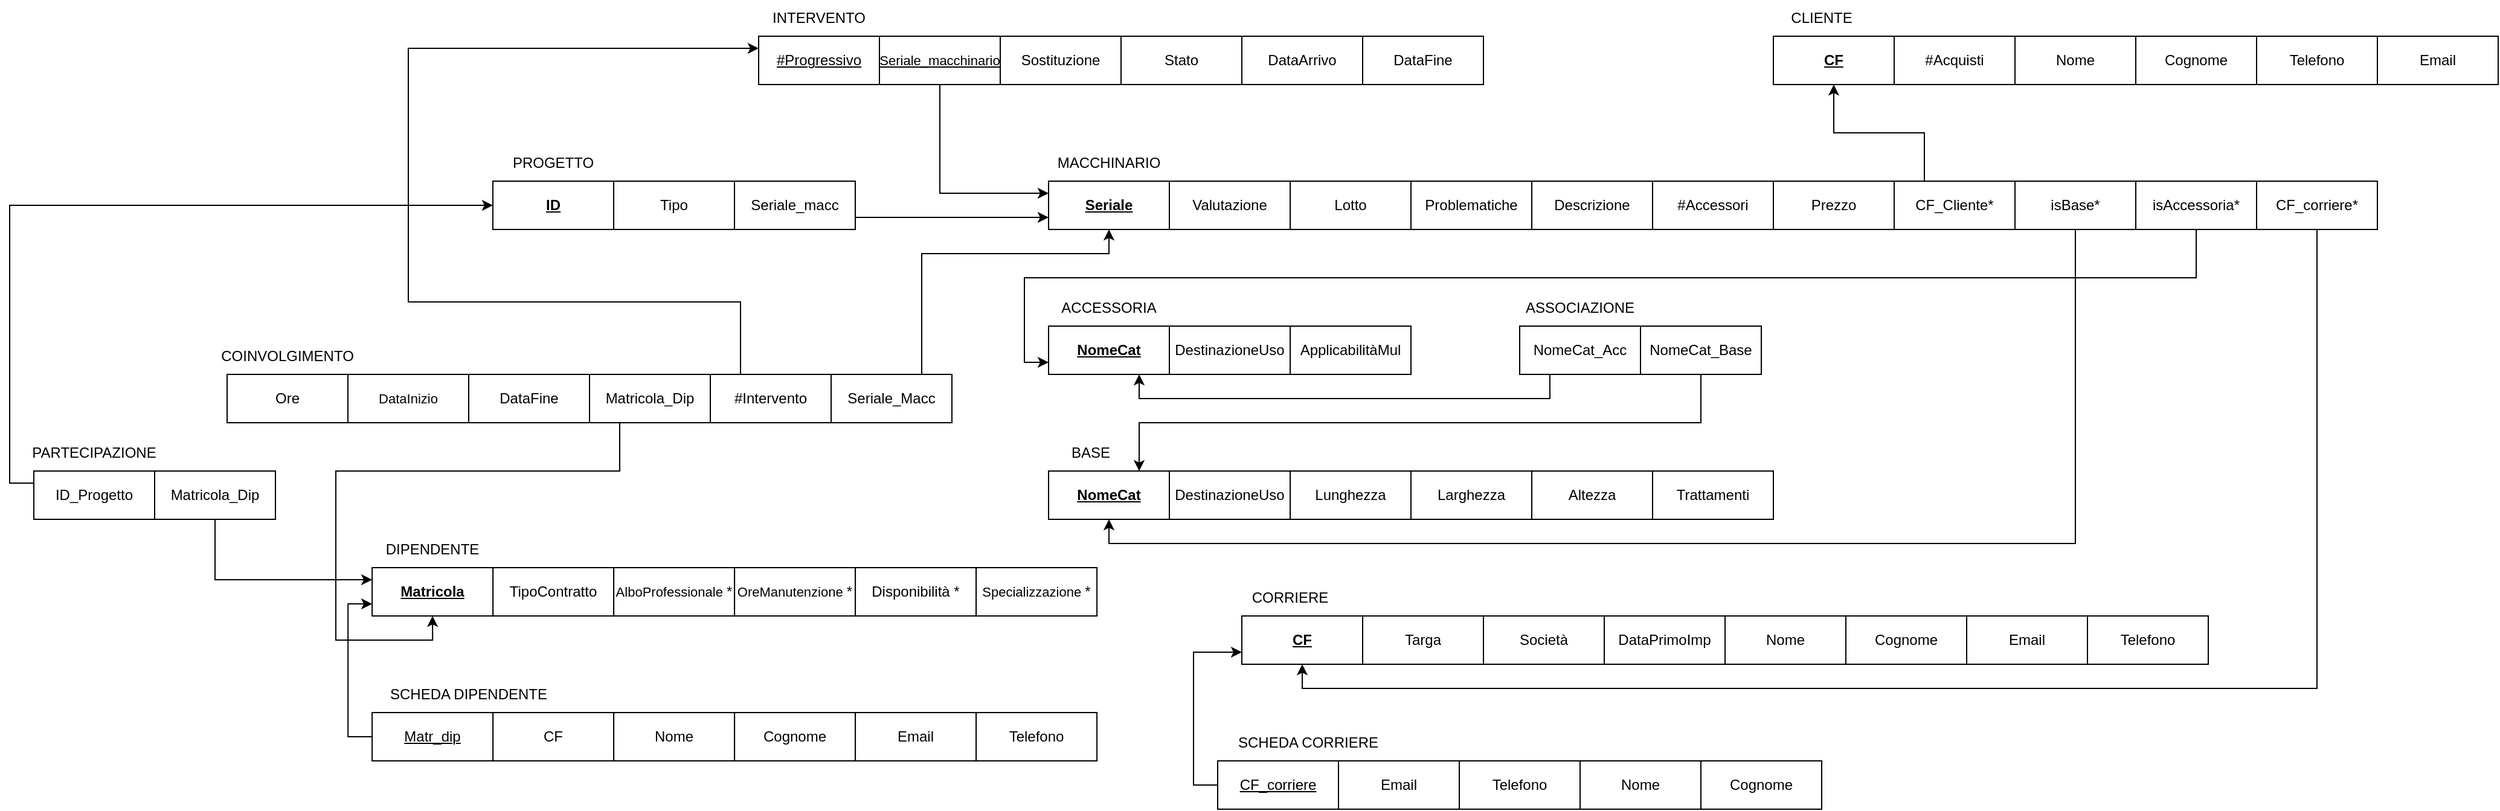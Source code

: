 <mxfile version="15.9.1" type="github">
  <diagram id="WpugDyYvn8EeGp7OIS5a" name="Page-1">
    <mxGraphModel dx="3074" dy="1061" grid="1" gridSize="10" guides="1" tooltips="1" connect="1" arrows="1" fold="1" page="1" pageScale="1" pageWidth="827" pageHeight="1169" math="0" shadow="0">
      <root>
        <mxCell id="0" />
        <mxCell id="1" parent="0" />
        <mxCell id="ZD2GbBzJbw6rys_hTAOi-2" value="Valutazione" style="whiteSpace=wrap;html=1;align=center;" vertex="1" parent="1">
          <mxGeometry x="180" y="200" width="100" height="40" as="geometry" />
        </mxCell>
        <mxCell id="ZD2GbBzJbw6rys_hTAOi-3" value="&lt;u&gt;&lt;b&gt;Seriale&lt;/b&gt;&lt;/u&gt;" style="whiteSpace=wrap;html=1;align=center;" vertex="1" parent="1">
          <mxGeometry x="80" y="200" width="100" height="40" as="geometry" />
        </mxCell>
        <mxCell id="ZD2GbBzJbw6rys_hTAOi-4" value="MACCHINARIO" style="text;html=1;strokeColor=none;fillColor=none;align=center;verticalAlign=middle;whiteSpace=wrap;rounded=0;" vertex="1" parent="1">
          <mxGeometry x="100" y="170" width="60" height="30" as="geometry" />
        </mxCell>
        <mxCell id="ZD2GbBzJbw6rys_hTAOi-5" value="Lotto" style="whiteSpace=wrap;html=1;align=center;" vertex="1" parent="1">
          <mxGeometry x="280" y="200" width="100" height="40" as="geometry" />
        </mxCell>
        <mxCell id="ZD2GbBzJbw6rys_hTAOi-6" value="Problematiche&lt;span style=&quot;color: rgba(0 , 0 , 0 , 0) ; font-family: monospace ; font-size: 0px&quot;&gt;%3CmxGraphModel%3E%3Croot%3E%3CmxCell%20id%3D%220%22%2F%3E%3CmxCell%20id%3D%221%22%20parent%3D%220%22%2F%3E%3CmxCell%20id%3D%222%22%20value%3D%22Entity%22%20style%3D%22whiteSpace%3Dwrap%3Bhtml%3D1%3Balign%3Dcenter%3B%22%20vertex%3D%221%22%20parent%3D%221%22%3E%3CmxGeometry%20x%3D%22320%22%20y%3D%22290%22%20width%3D%22100%22%20height%3D%2240%22%20as%3D%22geometry%22%2F%3E%3C%2FmxCell%3E%3C%2Froot%3E%3C%2FmxGraphModel%3E&lt;/span&gt;" style="whiteSpace=wrap;html=1;align=center;" vertex="1" parent="1">
          <mxGeometry x="380" y="200" width="100" height="40" as="geometry" />
        </mxCell>
        <mxCell id="ZD2GbBzJbw6rys_hTAOi-7" value="Descrizione" style="whiteSpace=wrap;html=1;align=center;" vertex="1" parent="1">
          <mxGeometry x="480" y="200" width="100" height="40" as="geometry" />
        </mxCell>
        <mxCell id="ZD2GbBzJbw6rys_hTAOi-8" value="#Accessori" style="whiteSpace=wrap;html=1;align=center;" vertex="1" parent="1">
          <mxGeometry x="580" y="200" width="100" height="40" as="geometry" />
        </mxCell>
        <mxCell id="ZD2GbBzJbw6rys_hTAOi-9" value="Prezzo" style="whiteSpace=wrap;html=1;align=center;" vertex="1" parent="1">
          <mxGeometry x="680" y="200" width="100" height="40" as="geometry" />
        </mxCell>
        <mxCell id="ZD2GbBzJbw6rys_hTAOi-10" value="ApplicabilitàMul" style="whiteSpace=wrap;html=1;align=center;" vertex="1" parent="1">
          <mxGeometry x="280" y="320" width="100" height="40" as="geometry" />
        </mxCell>
        <mxCell id="ZD2GbBzJbw6rys_hTAOi-11" value="DestinazioneUso" style="whiteSpace=wrap;html=1;align=center;" vertex="1" parent="1">
          <mxGeometry x="180" y="320" width="100" height="40" as="geometry" />
        </mxCell>
        <mxCell id="ZD2GbBzJbw6rys_hTAOi-12" value="&lt;b&gt;&lt;u&gt;NomeCat&lt;/u&gt;&lt;/b&gt;" style="whiteSpace=wrap;html=1;align=center;" vertex="1" parent="1">
          <mxGeometry x="80" y="320" width="100" height="40" as="geometry" />
        </mxCell>
        <mxCell id="ZD2GbBzJbw6rys_hTAOi-13" value="ACCESSORIA" style="text;html=1;strokeColor=none;fillColor=none;align=center;verticalAlign=middle;whiteSpace=wrap;rounded=0;" vertex="1" parent="1">
          <mxGeometry x="100" y="290" width="60" height="30" as="geometry" />
        </mxCell>
        <mxCell id="ZD2GbBzJbw6rys_hTAOi-14" value="DestinazioneUso" style="whiteSpace=wrap;html=1;align=center;" vertex="1" parent="1">
          <mxGeometry x="180" y="440" width="100" height="40" as="geometry" />
        </mxCell>
        <mxCell id="ZD2GbBzJbw6rys_hTAOi-15" value="&lt;u&gt;&lt;b&gt;NomeCat&lt;/b&gt;&lt;/u&gt;" style="whiteSpace=wrap;html=1;align=center;" vertex="1" parent="1">
          <mxGeometry x="80" y="440" width="100" height="40" as="geometry" />
        </mxCell>
        <mxCell id="ZD2GbBzJbw6rys_hTAOi-16" value="BASE" style="text;html=1;strokeColor=none;fillColor=none;align=center;verticalAlign=middle;whiteSpace=wrap;rounded=0;" vertex="1" parent="1">
          <mxGeometry x="90" y="410" width="50" height="30" as="geometry" />
        </mxCell>
        <mxCell id="ZD2GbBzJbw6rys_hTAOi-17" value="Lunghezza" style="whiteSpace=wrap;html=1;align=center;" vertex="1" parent="1">
          <mxGeometry x="280" y="440" width="100" height="40" as="geometry" />
        </mxCell>
        <mxCell id="ZD2GbBzJbw6rys_hTAOi-18" value="Larghezza" style="whiteSpace=wrap;html=1;align=center;" vertex="1" parent="1">
          <mxGeometry x="380" y="440" width="100" height="40" as="geometry" />
        </mxCell>
        <mxCell id="ZD2GbBzJbw6rys_hTAOi-19" value="Altezza" style="whiteSpace=wrap;html=1;align=center;" vertex="1" parent="1">
          <mxGeometry x="480" y="440" width="100" height="40" as="geometry" />
        </mxCell>
        <mxCell id="ZD2GbBzJbw6rys_hTAOi-20" value="Trattamenti" style="whiteSpace=wrap;html=1;align=center;" vertex="1" parent="1">
          <mxGeometry x="580" y="440" width="100" height="40" as="geometry" />
        </mxCell>
        <mxCell id="ZD2GbBzJbw6rys_hTAOi-22" value="#Acquisti" style="whiteSpace=wrap;html=1;align=center;" vertex="1" parent="1">
          <mxGeometry x="780" y="80" width="100" height="40" as="geometry" />
        </mxCell>
        <mxCell id="ZD2GbBzJbw6rys_hTAOi-23" value="&lt;u&gt;&lt;b&gt;CF&lt;/b&gt;&lt;/u&gt;" style="whiteSpace=wrap;html=1;align=center;" vertex="1" parent="1">
          <mxGeometry x="680" y="80" width="100" height="40" as="geometry" />
        </mxCell>
        <mxCell id="ZD2GbBzJbw6rys_hTAOi-24" value="CLIENTE" style="text;html=1;strokeColor=none;fillColor=none;align=center;verticalAlign=middle;whiteSpace=wrap;rounded=0;" vertex="1" parent="1">
          <mxGeometry x="690" y="50" width="60" height="30" as="geometry" />
        </mxCell>
        <mxCell id="ZD2GbBzJbw6rys_hTAOi-25" value="Nome" style="whiteSpace=wrap;html=1;align=center;" vertex="1" parent="1">
          <mxGeometry x="880" y="80" width="100" height="40" as="geometry" />
        </mxCell>
        <mxCell id="ZD2GbBzJbw6rys_hTAOi-26" value="Cognome" style="whiteSpace=wrap;html=1;align=center;" vertex="1" parent="1">
          <mxGeometry x="980" y="80" width="100" height="40" as="geometry" />
        </mxCell>
        <mxCell id="ZD2GbBzJbw6rys_hTAOi-29" value="Email" style="whiteSpace=wrap;html=1;align=center;" vertex="1" parent="1">
          <mxGeometry x="1180" y="80" width="100" height="40" as="geometry" />
        </mxCell>
        <mxCell id="ZD2GbBzJbw6rys_hTAOi-32" value="Telefono" style="whiteSpace=wrap;html=1;align=center;" vertex="1" parent="1">
          <mxGeometry x="1080" y="80" width="100" height="40" as="geometry" />
        </mxCell>
        <mxCell id="ZD2GbBzJbw6rys_hTAOi-36" value="Targa" style="whiteSpace=wrap;html=1;align=center;" vertex="1" parent="1">
          <mxGeometry x="340" y="560" width="100" height="40" as="geometry" />
        </mxCell>
        <mxCell id="ZD2GbBzJbw6rys_hTAOi-37" value="&lt;u&gt;&lt;b&gt;CF&lt;/b&gt;&lt;/u&gt;" style="whiteSpace=wrap;html=1;align=center;" vertex="1" parent="1">
          <mxGeometry x="240" y="560" width="100" height="40" as="geometry" />
        </mxCell>
        <mxCell id="ZD2GbBzJbw6rys_hTAOi-38" value="CORRIERE" style="text;html=1;strokeColor=none;fillColor=none;align=center;verticalAlign=middle;whiteSpace=wrap;rounded=0;" vertex="1" parent="1">
          <mxGeometry x="250" y="530" width="60" height="30" as="geometry" />
        </mxCell>
        <mxCell id="ZD2GbBzJbw6rys_hTAOi-39" value="Nome" style="whiteSpace=wrap;html=1;align=center;" vertex="1" parent="1">
          <mxGeometry x="520" y="680" width="100" height="40" as="geometry" />
        </mxCell>
        <mxCell id="ZD2GbBzJbw6rys_hTAOi-40" value="Cognome" style="whiteSpace=wrap;html=1;align=center;" vertex="1" parent="1">
          <mxGeometry x="620" y="680" width="100" height="40" as="geometry" />
        </mxCell>
        <mxCell id="ZD2GbBzJbw6rys_hTAOi-41" value="Società" style="whiteSpace=wrap;html=1;align=center;" vertex="1" parent="1">
          <mxGeometry x="440" y="560" width="100" height="40" as="geometry" />
        </mxCell>
        <mxCell id="ZD2GbBzJbw6rys_hTAOi-42" value="DataPrimoImp" style="whiteSpace=wrap;html=1;align=center;" vertex="1" parent="1">
          <mxGeometry x="540" y="560" width="100" height="40" as="geometry" />
        </mxCell>
        <mxCell id="ZD2GbBzJbw6rys_hTAOi-44" value="Email" style="whiteSpace=wrap;html=1;align=center;" vertex="1" parent="1">
          <mxGeometry x="320" y="680" width="100" height="40" as="geometry" />
        </mxCell>
        <mxCell id="ZD2GbBzJbw6rys_hTAOi-105" style="edgeStyle=orthogonalEdgeStyle;rounded=0;orthogonalLoop=1;jettySize=auto;html=1;exitX=0;exitY=0.5;exitDx=0;exitDy=0;entryX=0;entryY=0.75;entryDx=0;entryDy=0;fontSize=11;" edge="1" parent="1" source="ZD2GbBzJbw6rys_hTAOi-45" target="ZD2GbBzJbw6rys_hTAOi-37">
          <mxGeometry relative="1" as="geometry" />
        </mxCell>
        <mxCell id="ZD2GbBzJbw6rys_hTAOi-45" value="&lt;u&gt;CF_corriere&lt;/u&gt;" style="whiteSpace=wrap;html=1;align=center;" vertex="1" parent="1">
          <mxGeometry x="220" y="680" width="100" height="40" as="geometry" />
        </mxCell>
        <mxCell id="ZD2GbBzJbw6rys_hTAOi-46" value="SCHEDA CORRIERE" style="text;html=1;strokeColor=none;fillColor=none;align=center;verticalAlign=middle;whiteSpace=wrap;rounded=0;" vertex="1" parent="1">
          <mxGeometry x="230" y="650" width="130" height="30" as="geometry" />
        </mxCell>
        <mxCell id="ZD2GbBzJbw6rys_hTAOi-47" value="Telefono" style="whiteSpace=wrap;html=1;align=center;" vertex="1" parent="1">
          <mxGeometry x="420" y="680" width="100" height="40" as="geometry" />
        </mxCell>
        <mxCell id="ZD2GbBzJbw6rys_hTAOi-111" style="edgeStyle=orthogonalEdgeStyle;rounded=0;orthogonalLoop=1;jettySize=auto;html=1;exitX=0.5;exitY=1;exitDx=0;exitDy=0;entryX=0;entryY=0.25;entryDx=0;entryDy=0;fontSize=11;" edge="1" parent="1" source="ZD2GbBzJbw6rys_hTAOi-48" target="ZD2GbBzJbw6rys_hTAOi-3">
          <mxGeometry relative="1" as="geometry" />
        </mxCell>
        <mxCell id="ZD2GbBzJbw6rys_hTAOi-48" value="&lt;u&gt;&lt;font style=&quot;font-size: 11px&quot;&gt;Seriale_macchinario&lt;/font&gt;&lt;/u&gt;" style="whiteSpace=wrap;html=1;align=center;" vertex="1" parent="1">
          <mxGeometry x="-60" y="80" width="100" height="40" as="geometry" />
        </mxCell>
        <mxCell id="ZD2GbBzJbw6rys_hTAOi-49" value="&lt;u&gt;#Progressivo&lt;/u&gt;" style="whiteSpace=wrap;html=1;align=center;" vertex="1" parent="1">
          <mxGeometry x="-160" y="80" width="100" height="40" as="geometry" />
        </mxCell>
        <mxCell id="ZD2GbBzJbw6rys_hTAOi-50" value="INTERVENTO" style="text;html=1;strokeColor=none;fillColor=none;align=center;verticalAlign=middle;whiteSpace=wrap;rounded=0;" vertex="1" parent="1">
          <mxGeometry x="-150" y="50" width="80" height="30" as="geometry" />
        </mxCell>
        <mxCell id="ZD2GbBzJbw6rys_hTAOi-51" value="Sostituzione" style="whiteSpace=wrap;html=1;align=center;" vertex="1" parent="1">
          <mxGeometry x="40" y="80" width="100" height="40" as="geometry" />
        </mxCell>
        <mxCell id="ZD2GbBzJbw6rys_hTAOi-52" value="Stato" style="whiteSpace=wrap;html=1;align=center;" vertex="1" parent="1">
          <mxGeometry x="140" y="80" width="100" height="40" as="geometry" />
        </mxCell>
        <mxCell id="ZD2GbBzJbw6rys_hTAOi-53" value="DataArrivo" style="whiteSpace=wrap;html=1;align=center;" vertex="1" parent="1">
          <mxGeometry x="240" y="80" width="100" height="40" as="geometry" />
        </mxCell>
        <mxCell id="ZD2GbBzJbw6rys_hTAOi-54" value="DataFine" style="whiteSpace=wrap;html=1;align=center;" vertex="1" parent="1">
          <mxGeometry x="340" y="80" width="100" height="40" as="geometry" />
        </mxCell>
        <mxCell id="ZD2GbBzJbw6rys_hTAOi-55" value="Tipo" style="whiteSpace=wrap;html=1;align=center;" vertex="1" parent="1">
          <mxGeometry x="-280" y="200" width="100" height="40" as="geometry" />
        </mxCell>
        <mxCell id="ZD2GbBzJbw6rys_hTAOi-56" value="&lt;u&gt;&lt;b&gt;ID&lt;/b&gt;&lt;/u&gt;" style="whiteSpace=wrap;html=1;align=center;" vertex="1" parent="1">
          <mxGeometry x="-380" y="200" width="100" height="40" as="geometry" />
        </mxCell>
        <mxCell id="ZD2GbBzJbw6rys_hTAOi-57" value="PROGETTO" style="text;html=1;strokeColor=none;fillColor=none;align=center;verticalAlign=middle;whiteSpace=wrap;rounded=0;" vertex="1" parent="1">
          <mxGeometry x="-370" y="170" width="80" height="30" as="geometry" />
        </mxCell>
        <mxCell id="ZD2GbBzJbw6rys_hTAOi-59" value="TipoContratto" style="whiteSpace=wrap;html=1;align=center;" vertex="1" parent="1">
          <mxGeometry x="-379.95" y="520" width="100" height="40" as="geometry" />
        </mxCell>
        <mxCell id="ZD2GbBzJbw6rys_hTAOi-60" value="&lt;u&gt;&lt;b&gt;Matricola&lt;/b&gt;&lt;/u&gt;" style="whiteSpace=wrap;html=1;align=center;" vertex="1" parent="1">
          <mxGeometry x="-479.95" y="520" width="100" height="40" as="geometry" />
        </mxCell>
        <mxCell id="ZD2GbBzJbw6rys_hTAOi-61" value="DIPENDENTE" style="text;html=1;strokeColor=none;fillColor=none;align=center;verticalAlign=middle;whiteSpace=wrap;rounded=0;" vertex="1" parent="1">
          <mxGeometry x="-469.95" y="490" width="80" height="30" as="geometry" />
        </mxCell>
        <mxCell id="ZD2GbBzJbw6rys_hTAOi-62" value="&lt;font style=&quot;font-size: 11px&quot;&gt;AlboProfessionale &lt;/font&gt;*" style="whiteSpace=wrap;html=1;align=center;" vertex="1" parent="1">
          <mxGeometry x="-279.95" y="520" width="100" height="40" as="geometry" />
        </mxCell>
        <mxCell id="ZD2GbBzJbw6rys_hTAOi-63" value="&lt;font style=&quot;font-size: 11px&quot;&gt;OreManutenzione &lt;/font&gt;*" style="whiteSpace=wrap;html=1;align=center;" vertex="1" parent="1">
          <mxGeometry x="-179.95" y="520" width="100" height="40" as="geometry" />
        </mxCell>
        <mxCell id="ZD2GbBzJbw6rys_hTAOi-64" value="Disponibilità *" style="whiteSpace=wrap;html=1;align=center;" vertex="1" parent="1">
          <mxGeometry x="-79.95" y="520" width="100" height="40" as="geometry" />
        </mxCell>
        <mxCell id="ZD2GbBzJbw6rys_hTAOi-65" value="&lt;font style=&quot;font-size: 11px&quot;&gt;Specializzazione &lt;/font&gt;*" style="whiteSpace=wrap;html=1;align=center;" vertex="1" parent="1">
          <mxGeometry x="20.05" y="520" width="100" height="40" as="geometry" />
        </mxCell>
        <mxCell id="ZD2GbBzJbw6rys_hTAOi-66" value="CF" style="whiteSpace=wrap;html=1;align=center;" vertex="1" parent="1">
          <mxGeometry x="-379.95" y="640" width="100" height="40" as="geometry" />
        </mxCell>
        <mxCell id="ZD2GbBzJbw6rys_hTAOi-77" style="edgeStyle=orthogonalEdgeStyle;rounded=0;orthogonalLoop=1;jettySize=auto;html=1;exitX=0;exitY=0.5;exitDx=0;exitDy=0;entryX=0;entryY=0.75;entryDx=0;entryDy=0;" edge="1" parent="1" source="ZD2GbBzJbw6rys_hTAOi-67" target="ZD2GbBzJbw6rys_hTAOi-60">
          <mxGeometry relative="1" as="geometry" />
        </mxCell>
        <mxCell id="ZD2GbBzJbw6rys_hTAOi-67" value="&lt;u&gt;Matr_dip&lt;/u&gt;" style="whiteSpace=wrap;html=1;align=center;" vertex="1" parent="1">
          <mxGeometry x="-479.95" y="640" width="100" height="40" as="geometry" />
        </mxCell>
        <mxCell id="ZD2GbBzJbw6rys_hTAOi-68" value="SCHEDA DIPENDENTE" style="text;html=1;strokeColor=none;fillColor=none;align=center;verticalAlign=middle;whiteSpace=wrap;rounded=0;" vertex="1" parent="1">
          <mxGeometry x="-469.95" y="610" width="140" height="30" as="geometry" />
        </mxCell>
        <mxCell id="ZD2GbBzJbw6rys_hTAOi-69" value="Nome" style="whiteSpace=wrap;html=1;align=center;" vertex="1" parent="1">
          <mxGeometry x="-279.95" y="640" width="100" height="40" as="geometry" />
        </mxCell>
        <mxCell id="ZD2GbBzJbw6rys_hTAOi-70" value="Cognome" style="whiteSpace=wrap;html=1;align=center;" vertex="1" parent="1">
          <mxGeometry x="-179.95" y="640" width="100" height="40" as="geometry" />
        </mxCell>
        <mxCell id="ZD2GbBzJbw6rys_hTAOi-71" value="Email" style="whiteSpace=wrap;html=1;align=center;" vertex="1" parent="1">
          <mxGeometry x="-79.95" y="640" width="100" height="40" as="geometry" />
        </mxCell>
        <mxCell id="ZD2GbBzJbw6rys_hTAOi-72" value="Telefono" style="whiteSpace=wrap;html=1;align=center;" vertex="1" parent="1">
          <mxGeometry x="20.05" y="640" width="100" height="40" as="geometry" />
        </mxCell>
        <mxCell id="ZD2GbBzJbw6rys_hTAOi-124" style="edgeStyle=orthogonalEdgeStyle;rounded=0;orthogonalLoop=1;jettySize=auto;html=1;exitX=0.25;exitY=0;exitDx=0;exitDy=0;entryX=0.5;entryY=1;entryDx=0;entryDy=0;fontSize=11;" edge="1" parent="1" source="ZD2GbBzJbw6rys_hTAOi-78" target="ZD2GbBzJbw6rys_hTAOi-23">
          <mxGeometry relative="1" as="geometry" />
        </mxCell>
        <mxCell id="ZD2GbBzJbw6rys_hTAOi-78" value="CF_Cliente*" style="whiteSpace=wrap;html=1;align=center;" vertex="1" parent="1">
          <mxGeometry x="780" y="200" width="100" height="40" as="geometry" />
        </mxCell>
        <mxCell id="ZD2GbBzJbw6rys_hTAOi-88" style="edgeStyle=orthogonalEdgeStyle;rounded=0;orthogonalLoop=1;jettySize=auto;html=1;exitX=0.5;exitY=1;exitDx=0;exitDy=0;entryX=0.5;entryY=1;entryDx=0;entryDy=0;" edge="1" parent="1" source="ZD2GbBzJbw6rys_hTAOi-81" target="ZD2GbBzJbw6rys_hTAOi-15">
          <mxGeometry relative="1" as="geometry" />
        </mxCell>
        <mxCell id="ZD2GbBzJbw6rys_hTAOi-81" value="isBase*" style="whiteSpace=wrap;html=1;align=center;" vertex="1" parent="1">
          <mxGeometry x="880" y="200" width="100" height="40" as="geometry" />
        </mxCell>
        <mxCell id="ZD2GbBzJbw6rys_hTAOi-89" style="edgeStyle=orthogonalEdgeStyle;rounded=0;orthogonalLoop=1;jettySize=auto;html=1;exitX=0.5;exitY=1;exitDx=0;exitDy=0;entryX=0;entryY=0.75;entryDx=0;entryDy=0;" edge="1" parent="1" source="ZD2GbBzJbw6rys_hTAOi-82" target="ZD2GbBzJbw6rys_hTAOi-12">
          <mxGeometry relative="1" as="geometry" />
        </mxCell>
        <mxCell id="ZD2GbBzJbw6rys_hTAOi-82" value="isAccessoria*" style="whiteSpace=wrap;html=1;align=center;" vertex="1" parent="1">
          <mxGeometry x="980" y="200" width="100" height="40" as="geometry" />
        </mxCell>
        <mxCell id="ZD2GbBzJbw6rys_hTAOi-125" style="edgeStyle=orthogonalEdgeStyle;rounded=0;orthogonalLoop=1;jettySize=auto;html=1;exitX=0.5;exitY=1;exitDx=0;exitDy=0;entryX=0.5;entryY=1;entryDx=0;entryDy=0;fontSize=11;" edge="1" parent="1" source="ZD2GbBzJbw6rys_hTAOi-83" target="ZD2GbBzJbw6rys_hTAOi-37">
          <mxGeometry relative="1" as="geometry" />
        </mxCell>
        <mxCell id="ZD2GbBzJbw6rys_hTAOi-83" value="CF_corriere*" style="whiteSpace=wrap;html=1;align=center;" vertex="1" parent="1">
          <mxGeometry x="1080" y="200" width="100" height="40" as="geometry" />
        </mxCell>
        <mxCell id="ZD2GbBzJbw6rys_hTAOi-109" style="edgeStyle=orthogonalEdgeStyle;rounded=0;orthogonalLoop=1;jettySize=auto;html=1;exitX=0.5;exitY=1;exitDx=0;exitDy=0;entryX=0.75;entryY=0;entryDx=0;entryDy=0;fontSize=11;" edge="1" parent="1" source="ZD2GbBzJbw6rys_hTAOi-85" target="ZD2GbBzJbw6rys_hTAOi-15">
          <mxGeometry relative="1" as="geometry" />
        </mxCell>
        <mxCell id="ZD2GbBzJbw6rys_hTAOi-85" value="NomeCat_Base" style="whiteSpace=wrap;html=1;align=center;" vertex="1" parent="1">
          <mxGeometry x="570" y="320" width="100" height="40" as="geometry" />
        </mxCell>
        <mxCell id="ZD2GbBzJbw6rys_hTAOi-110" style="edgeStyle=orthogonalEdgeStyle;rounded=0;orthogonalLoop=1;jettySize=auto;html=1;exitX=0.25;exitY=1;exitDx=0;exitDy=0;entryX=0.75;entryY=1;entryDx=0;entryDy=0;fontSize=11;" edge="1" parent="1" source="ZD2GbBzJbw6rys_hTAOi-86" target="ZD2GbBzJbw6rys_hTAOi-12">
          <mxGeometry relative="1" as="geometry" />
        </mxCell>
        <mxCell id="ZD2GbBzJbw6rys_hTAOi-86" value="NomeCat_Acc" style="whiteSpace=wrap;html=1;align=center;" vertex="1" parent="1">
          <mxGeometry x="470" y="320" width="100" height="40" as="geometry" />
        </mxCell>
        <mxCell id="ZD2GbBzJbw6rys_hTAOi-87" value="ASSOCIAZIONE" style="text;html=1;strokeColor=none;fillColor=none;align=center;verticalAlign=middle;whiteSpace=wrap;rounded=0;" vertex="1" parent="1">
          <mxGeometry x="490" y="290" width="60" height="30" as="geometry" />
        </mxCell>
        <mxCell id="ZD2GbBzJbw6rys_hTAOi-92" value="Nome" style="whiteSpace=wrap;html=1;align=center;" vertex="1" parent="1">
          <mxGeometry x="640" y="560" width="100" height="40" as="geometry" />
        </mxCell>
        <mxCell id="ZD2GbBzJbw6rys_hTAOi-93" value="Cognome" style="whiteSpace=wrap;html=1;align=center;" vertex="1" parent="1">
          <mxGeometry x="740" y="560" width="100" height="40" as="geometry" />
        </mxCell>
        <mxCell id="ZD2GbBzJbw6rys_hTAOi-94" value="Email" style="whiteSpace=wrap;html=1;align=center;" vertex="1" parent="1">
          <mxGeometry x="840" y="560" width="100" height="40" as="geometry" />
        </mxCell>
        <mxCell id="ZD2GbBzJbw6rys_hTAOi-95" value="Telefono" style="whiteSpace=wrap;html=1;align=center;" vertex="1" parent="1">
          <mxGeometry x="940" y="560" width="100" height="40" as="geometry" />
        </mxCell>
        <mxCell id="ZD2GbBzJbw6rys_hTAOi-112" style="edgeStyle=orthogonalEdgeStyle;rounded=0;orthogonalLoop=1;jettySize=auto;html=1;exitX=1;exitY=0.75;exitDx=0;exitDy=0;entryX=0;entryY=0.75;entryDx=0;entryDy=0;fontSize=11;" edge="1" parent="1" source="ZD2GbBzJbw6rys_hTAOi-96" target="ZD2GbBzJbw6rys_hTAOi-3">
          <mxGeometry relative="1" as="geometry" />
        </mxCell>
        <mxCell id="ZD2GbBzJbw6rys_hTAOi-96" value="Seriale_macc" style="whiteSpace=wrap;html=1;align=center;" vertex="1" parent="1">
          <mxGeometry x="-180" y="200" width="100" height="40" as="geometry" />
        </mxCell>
        <mxCell id="ZD2GbBzJbw6rys_hTAOi-97" value="&lt;font style=&quot;font-size: 11px&quot;&gt;DataInizio&lt;/font&gt;" style="whiteSpace=wrap;html=1;align=center;" vertex="1" parent="1">
          <mxGeometry x="-500" y="360" width="100" height="40" as="geometry" />
        </mxCell>
        <mxCell id="ZD2GbBzJbw6rys_hTAOi-98" value="Ore" style="whiteSpace=wrap;html=1;align=center;" vertex="1" parent="1">
          <mxGeometry x="-600" y="360" width="100" height="40" as="geometry" />
        </mxCell>
        <mxCell id="ZD2GbBzJbw6rys_hTAOi-99" value="COINVOLGIMENTO" style="text;html=1;strokeColor=none;fillColor=none;align=center;verticalAlign=middle;whiteSpace=wrap;rounded=0;" vertex="1" parent="1">
          <mxGeometry x="-590" y="330" width="80" height="30" as="geometry" />
        </mxCell>
        <mxCell id="ZD2GbBzJbw6rys_hTAOi-100" value="DataFine" style="whiteSpace=wrap;html=1;align=center;" vertex="1" parent="1">
          <mxGeometry x="-400" y="360" width="100" height="40" as="geometry" />
        </mxCell>
        <mxCell id="ZD2GbBzJbw6rys_hTAOi-121" style="edgeStyle=orthogonalEdgeStyle;rounded=0;orthogonalLoop=1;jettySize=auto;html=1;exitX=0.25;exitY=1;exitDx=0;exitDy=0;entryX=0.5;entryY=1;entryDx=0;entryDy=0;fontSize=11;" edge="1" parent="1" source="ZD2GbBzJbw6rys_hTAOi-101" target="ZD2GbBzJbw6rys_hTAOi-60">
          <mxGeometry relative="1" as="geometry">
            <Array as="points">
              <mxPoint x="-275" y="440" />
              <mxPoint x="-510" y="440" />
              <mxPoint x="-510" y="580" />
              <mxPoint x="-430" y="580" />
            </Array>
          </mxGeometry>
        </mxCell>
        <mxCell id="ZD2GbBzJbw6rys_hTAOi-101" value="Matricola_Dip" style="whiteSpace=wrap;html=1;align=center;" vertex="1" parent="1">
          <mxGeometry x="-300" y="360" width="100" height="40" as="geometry" />
        </mxCell>
        <mxCell id="ZD2GbBzJbw6rys_hTAOi-113" style="edgeStyle=orthogonalEdgeStyle;rounded=0;orthogonalLoop=1;jettySize=auto;html=1;exitX=0.25;exitY=0;exitDx=0;exitDy=0;entryX=0;entryY=0.25;entryDx=0;entryDy=0;fontSize=11;" edge="1" parent="1" source="ZD2GbBzJbw6rys_hTAOi-102" target="ZD2GbBzJbw6rys_hTAOi-49">
          <mxGeometry relative="1" as="geometry">
            <Array as="points">
              <mxPoint x="-175" y="300" />
              <mxPoint x="-450" y="300" />
              <mxPoint x="-450" y="90" />
            </Array>
          </mxGeometry>
        </mxCell>
        <mxCell id="ZD2GbBzJbw6rys_hTAOi-102" value="#Intervento" style="whiteSpace=wrap;html=1;align=center;" vertex="1" parent="1">
          <mxGeometry x="-200" y="360" width="100" height="40" as="geometry" />
        </mxCell>
        <mxCell id="ZD2GbBzJbw6rys_hTAOi-114" style="edgeStyle=orthogonalEdgeStyle;rounded=0;orthogonalLoop=1;jettySize=auto;html=1;exitX=0.75;exitY=0;exitDx=0;exitDy=0;entryX=0.5;entryY=1;entryDx=0;entryDy=0;fontSize=11;" edge="1" parent="1" source="ZD2GbBzJbw6rys_hTAOi-103" target="ZD2GbBzJbw6rys_hTAOi-3">
          <mxGeometry relative="1" as="geometry">
            <Array as="points">
              <mxPoint x="-25" y="260" />
              <mxPoint x="130" y="260" />
            </Array>
          </mxGeometry>
        </mxCell>
        <mxCell id="ZD2GbBzJbw6rys_hTAOi-103" value="Seriale_Macc" style="whiteSpace=wrap;html=1;align=center;" vertex="1" parent="1">
          <mxGeometry x="-100" y="360" width="100" height="40" as="geometry" />
        </mxCell>
        <mxCell id="ZD2GbBzJbw6rys_hTAOi-122" style="edgeStyle=orthogonalEdgeStyle;rounded=0;orthogonalLoop=1;jettySize=auto;html=1;exitX=0.5;exitY=1;exitDx=0;exitDy=0;entryX=0;entryY=0.25;entryDx=0;entryDy=0;fontSize=11;" edge="1" parent="1" source="ZD2GbBzJbw6rys_hTAOi-115" target="ZD2GbBzJbw6rys_hTAOi-60">
          <mxGeometry relative="1" as="geometry" />
        </mxCell>
        <mxCell id="ZD2GbBzJbw6rys_hTAOi-115" value="Matricola_Dip" style="whiteSpace=wrap;html=1;align=center;" vertex="1" parent="1">
          <mxGeometry x="-660" y="440" width="100" height="40" as="geometry" />
        </mxCell>
        <mxCell id="ZD2GbBzJbw6rys_hTAOi-123" style="edgeStyle=orthogonalEdgeStyle;rounded=0;orthogonalLoop=1;jettySize=auto;html=1;exitX=0;exitY=0.25;exitDx=0;exitDy=0;entryX=0;entryY=0.5;entryDx=0;entryDy=0;fontSize=11;" edge="1" parent="1" source="ZD2GbBzJbw6rys_hTAOi-116" target="ZD2GbBzJbw6rys_hTAOi-56">
          <mxGeometry relative="1" as="geometry" />
        </mxCell>
        <mxCell id="ZD2GbBzJbw6rys_hTAOi-116" value="ID_Progetto" style="whiteSpace=wrap;html=1;align=center;" vertex="1" parent="1">
          <mxGeometry x="-760" y="440" width="100" height="40" as="geometry" />
        </mxCell>
        <mxCell id="ZD2GbBzJbw6rys_hTAOi-117" value="PARTECIPAZIONE" style="text;html=1;strokeColor=none;fillColor=none;align=center;verticalAlign=middle;whiteSpace=wrap;rounded=0;" vertex="1" parent="1">
          <mxGeometry x="-740" y="410" width="60" height="30" as="geometry" />
        </mxCell>
      </root>
    </mxGraphModel>
  </diagram>
</mxfile>
